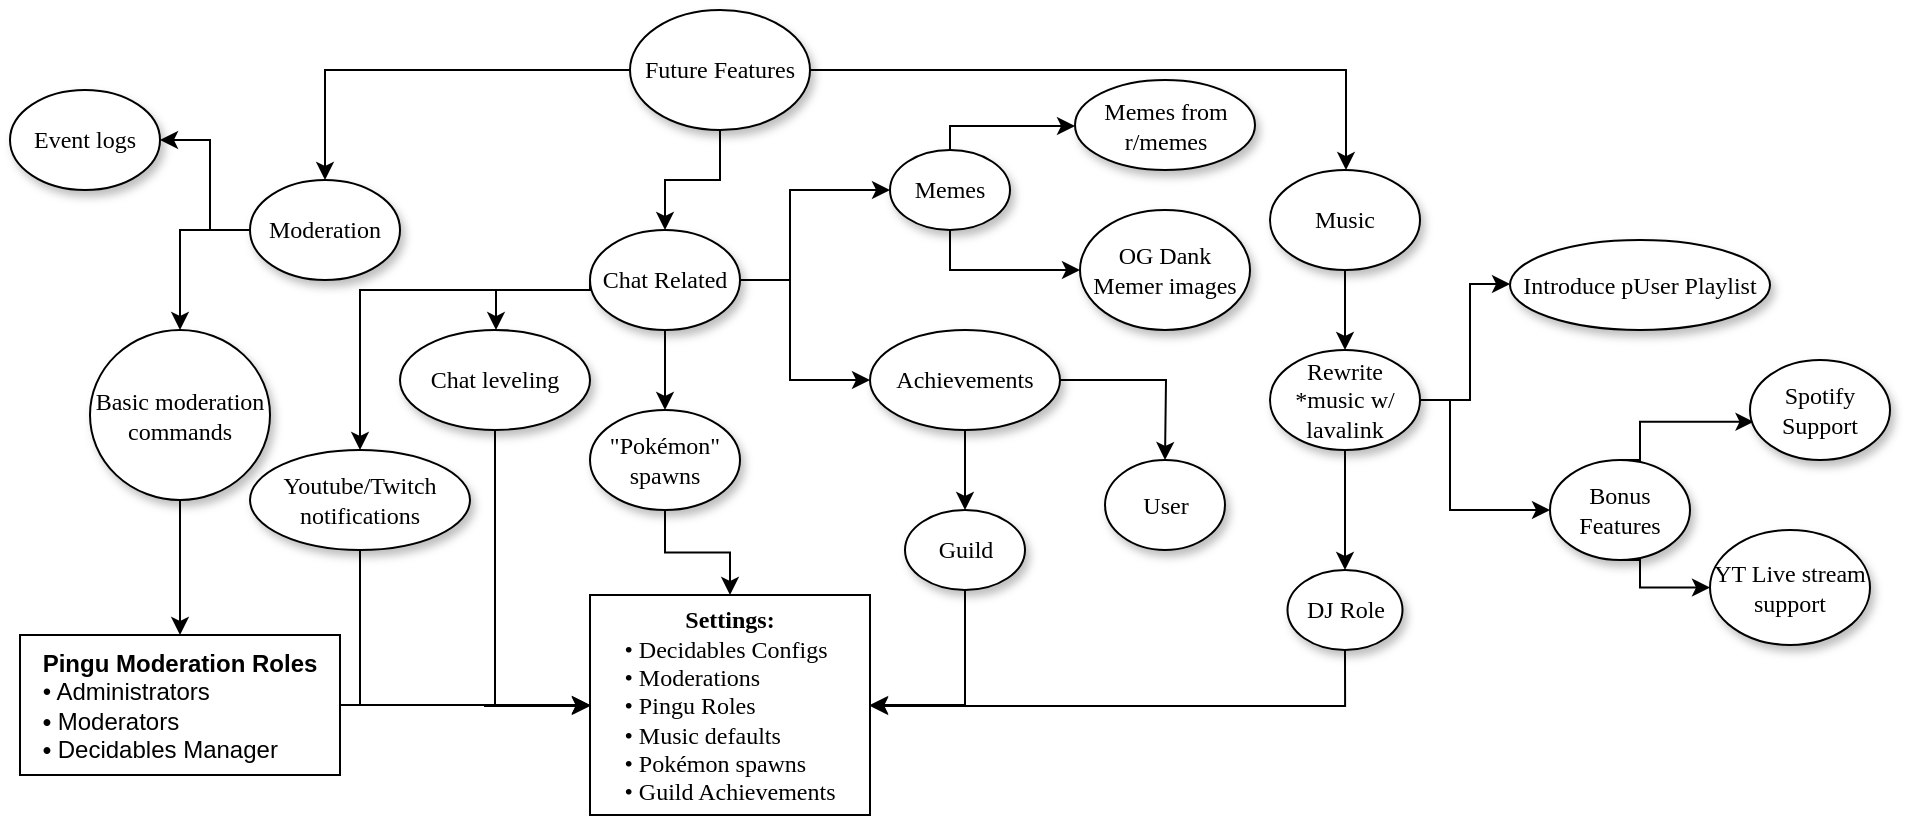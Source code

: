 <mxfile version="14.3.2" type="github">
  <diagram name="Page-1" id="42789a77-a242-8287-6e28-9cd8cfd52e62">
    <mxGraphModel dx="981" dy="526" grid="1" gridSize="10" guides="1" tooltips="1" connect="1" arrows="1" fold="1" page="1" pageScale="1" pageWidth="1100" pageHeight="850" background="#ffffff" math="0" shadow="0">
      <root>
        <mxCell id="0" />
        <mxCell id="1" parent="0" />
        <mxCell id="b5unjpM85PukVAABPI-D-8" value="" style="edgeStyle=orthogonalEdgeStyle;rounded=0;orthogonalLoop=1;jettySize=auto;html=1;" edge="1" parent="1" source="1ea317790d2ca983-1" target="b5unjpM85PukVAABPI-D-1">
          <mxGeometry relative="1" as="geometry">
            <Array as="points">
              <mxPoint x="808" y="30" />
            </Array>
          </mxGeometry>
        </mxCell>
        <mxCell id="b5unjpM85PukVAABPI-D-9" value="" style="edgeStyle=orthogonalEdgeStyle;rounded=0;orthogonalLoop=1;jettySize=auto;html=1;" edge="1" parent="1" source="1ea317790d2ca983-1" target="1ea317790d2ca983-9">
          <mxGeometry relative="1" as="geometry" />
        </mxCell>
        <mxCell id="b5unjpM85PukVAABPI-D-93" style="edgeStyle=orthogonalEdgeStyle;rounded=0;orthogonalLoop=1;jettySize=auto;html=1;exitX=0.5;exitY=1;exitDx=0;exitDy=0;" edge="1" parent="1" source="1ea317790d2ca983-1" target="1ea317790d2ca983-2">
          <mxGeometry relative="1" as="geometry" />
        </mxCell>
        <mxCell id="1ea317790d2ca983-1" value="Future Features" style="ellipse;whiteSpace=wrap;html=1;rounded=0;shadow=1;comic=0;labelBackgroundColor=none;strokeWidth=1;fontFamily=Verdana;fontSize=12;align=center;" parent="1" vertex="1">
          <mxGeometry x="450" width="90" height="60" as="geometry" />
        </mxCell>
        <mxCell id="b5unjpM85PukVAABPI-D-21" style="edgeStyle=orthogonalEdgeStyle;rounded=0;orthogonalLoop=1;jettySize=auto;html=1;" edge="1" parent="1" source="1ea317790d2ca983-2" target="b5unjpM85PukVAABPI-D-20">
          <mxGeometry relative="1" as="geometry" />
        </mxCell>
        <mxCell id="b5unjpM85PukVAABPI-D-76" style="edgeStyle=orthogonalEdgeStyle;rounded=0;orthogonalLoop=1;jettySize=auto;html=1;" edge="1" parent="1" source="1ea317790d2ca983-2" target="b5unjpM85PukVAABPI-D-14">
          <mxGeometry relative="1" as="geometry">
            <Array as="points">
              <mxPoint x="467" y="140" />
              <mxPoint x="383" y="140" />
            </Array>
          </mxGeometry>
        </mxCell>
        <mxCell id="b5unjpM85PukVAABPI-D-96" style="edgeStyle=orthogonalEdgeStyle;rounded=0;orthogonalLoop=1;jettySize=auto;html=1;exitX=0;exitY=0.5;exitDx=0;exitDy=0;" edge="1" parent="1" source="1ea317790d2ca983-2" target="b5unjpM85PukVAABPI-D-95">
          <mxGeometry relative="1" as="geometry">
            <Array as="points">
              <mxPoint x="430" y="140" />
              <mxPoint x="315" y="140" />
            </Array>
          </mxGeometry>
        </mxCell>
        <mxCell id="b5unjpM85PukVAABPI-D-109" style="edgeStyle=orthogonalEdgeStyle;rounded=0;orthogonalLoop=1;jettySize=auto;html=1;exitX=1;exitY=0.5;exitDx=0;exitDy=0;" edge="1" parent="1" source="1ea317790d2ca983-2" target="1ea317790d2ca983-7">
          <mxGeometry relative="1" as="geometry">
            <Array as="points">
              <mxPoint x="530" y="135" />
              <mxPoint x="530" y="185" />
            </Array>
          </mxGeometry>
        </mxCell>
        <mxCell id="b5unjpM85PukVAABPI-D-110" style="edgeStyle=orthogonalEdgeStyle;rounded=0;orthogonalLoop=1;jettySize=auto;html=1;exitX=1;exitY=0.5;exitDx=0;exitDy=0;" edge="1" parent="1" source="1ea317790d2ca983-2" target="b5unjpM85PukVAABPI-D-92">
          <mxGeometry relative="1" as="geometry">
            <Array as="points">
              <mxPoint x="530" y="135" />
              <mxPoint x="530" y="90" />
            </Array>
          </mxGeometry>
        </mxCell>
        <mxCell id="1ea317790d2ca983-2" value="&lt;span&gt;Chat Related&lt;/span&gt;" style="ellipse;whiteSpace=wrap;html=1;rounded=0;shadow=1;comic=0;labelBackgroundColor=none;strokeWidth=1;fontFamily=Verdana;fontSize=12;align=center;" parent="1" vertex="1">
          <mxGeometry x="430" y="110" width="75" height="50" as="geometry" />
        </mxCell>
        <mxCell id="1ea317790d2ca983-4" value="&lt;span&gt;Introduce pUser Playlist&lt;/span&gt;" style="ellipse;whiteSpace=wrap;html=1;rounded=0;shadow=1;comic=0;labelBackgroundColor=none;strokeWidth=1;fontFamily=Verdana;fontSize=12;align=center;" parent="1" vertex="1">
          <mxGeometry x="890" y="115" width="130" height="45" as="geometry" />
        </mxCell>
        <mxCell id="b5unjpM85PukVAABPI-D-113" style="edgeStyle=orthogonalEdgeStyle;rounded=0;orthogonalLoop=1;jettySize=auto;html=1;exitX=0.5;exitY=1;exitDx=0;exitDy=0;" edge="1" parent="1" source="1ea317790d2ca983-7" target="b5unjpM85PukVAABPI-D-37">
          <mxGeometry relative="1" as="geometry" />
        </mxCell>
        <mxCell id="b5unjpM85PukVAABPI-D-115" style="edgeStyle=orthogonalEdgeStyle;rounded=0;orthogonalLoop=1;jettySize=auto;html=1;exitX=1;exitY=0.5;exitDx=0;exitDy=0;entryX=0.5;entryY=0;entryDx=0;entryDy=0;" edge="1" parent="1" source="1ea317790d2ca983-7" target="b5unjpM85PukVAABPI-D-38">
          <mxGeometry relative="1" as="geometry">
            <Array as="points">
              <mxPoint x="718" y="185" />
              <mxPoint x="718" y="185" />
              <mxPoint x="718" y="185" />
            </Array>
          </mxGeometry>
        </mxCell>
        <mxCell id="1ea317790d2ca983-7" value="Achievements" style="ellipse;whiteSpace=wrap;html=1;rounded=0;shadow=1;comic=0;labelBackgroundColor=none;strokeWidth=1;fontFamily=Verdana;fontSize=12;align=center;" parent="1" vertex="1">
          <mxGeometry x="570" y="160" width="95" height="50" as="geometry" />
        </mxCell>
        <mxCell id="b5unjpM85PukVAABPI-D-80" style="edgeStyle=orthogonalEdgeStyle;rounded=0;orthogonalLoop=1;jettySize=auto;html=1;exitX=0;exitY=0.5;exitDx=0;exitDy=0;" edge="1" parent="1" source="1ea317790d2ca983-9" target="b5unjpM85PukVAABPI-D-4">
          <mxGeometry relative="1" as="geometry" />
        </mxCell>
        <mxCell id="b5unjpM85PukVAABPI-D-84" style="edgeStyle=orthogonalEdgeStyle;rounded=0;orthogonalLoop=1;jettySize=auto;html=1;exitX=0;exitY=0.5;exitDx=0;exitDy=0;" edge="1" parent="1" source="1ea317790d2ca983-9" target="1ea317790d2ca983-10">
          <mxGeometry relative="1" as="geometry">
            <Array as="points">
              <mxPoint x="240" y="110" />
              <mxPoint x="240" y="65" />
            </Array>
          </mxGeometry>
        </mxCell>
        <mxCell id="1ea317790d2ca983-9" value="Moderation" style="ellipse;whiteSpace=wrap;html=1;rounded=0;shadow=1;comic=0;labelBackgroundColor=none;strokeWidth=1;fontFamily=Verdana;fontSize=12;align=center;" parent="1" vertex="1">
          <mxGeometry x="260" y="85" width="75" height="50" as="geometry" />
        </mxCell>
        <mxCell id="1ea317790d2ca983-10" value="&lt;span&gt;Event logs&lt;/span&gt;" style="ellipse;whiteSpace=wrap;html=1;rounded=0;shadow=1;comic=0;labelBackgroundColor=none;strokeWidth=1;fontFamily=Verdana;fontSize=12;align=center;" parent="1" vertex="1">
          <mxGeometry x="140" y="40" width="75" height="50" as="geometry" />
        </mxCell>
        <mxCell id="b5unjpM85PukVAABPI-D-45" style="edgeStyle=orthogonalEdgeStyle;rounded=0;orthogonalLoop=1;jettySize=auto;html=1;exitX=0.5;exitY=1;exitDx=0;exitDy=0;" edge="1" parent="1" source="b5unjpM85PukVAABPI-D-1" target="1ea317790d2ca983-3">
          <mxGeometry relative="1" as="geometry">
            <mxPoint x="807.5" y="232.5" as="sourcePoint" />
          </mxGeometry>
        </mxCell>
        <mxCell id="b5unjpM85PukVAABPI-D-1" value="&lt;span&gt;Music&lt;/span&gt;" style="ellipse;whiteSpace=wrap;html=1;rounded=0;shadow=1;comic=0;labelBackgroundColor=none;strokeWidth=1;fontFamily=Verdana;fontSize=12;align=center;fontStyle=0" vertex="1" parent="1">
          <mxGeometry x="770" y="80" width="75" height="50" as="geometry" />
        </mxCell>
        <mxCell id="b5unjpM85PukVAABPI-D-46" style="edgeStyle=orthogonalEdgeStyle;rounded=0;orthogonalLoop=1;jettySize=auto;html=1;" edge="1" parent="1" source="1ea317790d2ca983-3" target="1ea317790d2ca983-4">
          <mxGeometry relative="1" as="geometry">
            <Array as="points">
              <mxPoint x="870" y="195" />
              <mxPoint x="870" y="137" />
            </Array>
          </mxGeometry>
        </mxCell>
        <mxCell id="b5unjpM85PukVAABPI-D-48" style="edgeStyle=orthogonalEdgeStyle;rounded=0;orthogonalLoop=1;jettySize=auto;html=1;entryX=0.5;entryY=0;entryDx=0;entryDy=0;" edge="1" parent="1" source="1ea317790d2ca983-3" target="b5unjpM85PukVAABPI-D-47">
          <mxGeometry relative="1" as="geometry" />
        </mxCell>
        <mxCell id="b5unjpM85PukVAABPI-D-86" style="edgeStyle=orthogonalEdgeStyle;rounded=0;orthogonalLoop=1;jettySize=auto;html=1;exitX=1;exitY=0.5;exitDx=0;exitDy=0;" edge="1" parent="1" source="1ea317790d2ca983-3" target="b5unjpM85PukVAABPI-D-85">
          <mxGeometry relative="1" as="geometry">
            <Array as="points">
              <mxPoint x="860" y="195" />
              <mxPoint x="860" y="250" />
            </Array>
          </mxGeometry>
        </mxCell>
        <mxCell id="1ea317790d2ca983-3" value="&lt;span&gt;Rewrite *music w/ lavalink&lt;/span&gt;" style="ellipse;whiteSpace=wrap;html=1;rounded=0;shadow=1;comic=0;labelBackgroundColor=none;strokeWidth=1;fontFamily=Verdana;fontSize=12;align=center;" parent="1" vertex="1">
          <mxGeometry x="770" y="170" width="75" height="50" as="geometry" />
        </mxCell>
        <mxCell id="b5unjpM85PukVAABPI-D-81" style="edgeStyle=orthogonalEdgeStyle;rounded=0;orthogonalLoop=1;jettySize=auto;html=1;exitX=0.5;exitY=1;exitDx=0;exitDy=0;entryX=0.5;entryY=0;entryDx=0;entryDy=0;" edge="1" parent="1" source="b5unjpM85PukVAABPI-D-4" target="b5unjpM85PukVAABPI-D-27">
          <mxGeometry relative="1" as="geometry" />
        </mxCell>
        <mxCell id="b5unjpM85PukVAABPI-D-4" value="&lt;span&gt;Basic moderation commands&lt;/span&gt;" style="ellipse;whiteSpace=wrap;html=1;rounded=0;shadow=1;comic=0;labelBackgroundColor=none;strokeWidth=1;fontFamily=Verdana;fontSize=12;align=center;" vertex="1" parent="1">
          <mxGeometry x="180" y="160" width="90" height="85" as="geometry" />
        </mxCell>
        <mxCell id="b5unjpM85PukVAABPI-D-83" style="edgeStyle=orthogonalEdgeStyle;rounded=0;orthogonalLoop=1;jettySize=auto;html=1;exitX=0.5;exitY=1;exitDx=0;exitDy=0;" edge="1" parent="1" source="b5unjpM85PukVAABPI-D-14" target="b5unjpM85PukVAABPI-D-28">
          <mxGeometry relative="1" as="geometry">
            <Array as="points">
              <mxPoint x="377" y="348" />
              <mxPoint x="500" y="348" />
            </Array>
          </mxGeometry>
        </mxCell>
        <mxCell id="b5unjpM85PukVAABPI-D-14" value="Chat leveling" style="ellipse;whiteSpace=wrap;html=1;rounded=0;shadow=1;comic=0;labelBackgroundColor=none;strokeWidth=1;fontFamily=Verdana;fontSize=12;align=center;" vertex="1" parent="1">
          <mxGeometry x="335" y="160" width="95" height="50" as="geometry" />
        </mxCell>
        <mxCell id="b5unjpM85PukVAABPI-D-69" style="edgeStyle=orthogonalEdgeStyle;rounded=0;orthogonalLoop=1;jettySize=auto;html=1;" edge="1" parent="1" source="b5unjpM85PukVAABPI-D-20" target="b5unjpM85PukVAABPI-D-28">
          <mxGeometry relative="1" as="geometry" />
        </mxCell>
        <mxCell id="b5unjpM85PukVAABPI-D-20" value="&lt;span&gt;&quot;Pokémon&quot; spawns&lt;/span&gt;" style="ellipse;whiteSpace=wrap;html=1;rounded=0;shadow=1;comic=0;labelBackgroundColor=none;strokeWidth=1;fontFamily=Verdana;fontSize=12;align=center;" vertex="1" parent="1">
          <mxGeometry x="430" y="200" width="75" height="50" as="geometry" />
        </mxCell>
        <mxCell id="b5unjpM85PukVAABPI-D-82" style="edgeStyle=orthogonalEdgeStyle;rounded=0;orthogonalLoop=1;jettySize=auto;html=1;exitX=1;exitY=0.5;exitDx=0;exitDy=0;" edge="1" parent="1" source="b5unjpM85PukVAABPI-D-27" target="b5unjpM85PukVAABPI-D-28">
          <mxGeometry relative="1" as="geometry" />
        </mxCell>
        <mxCell id="b5unjpM85PukVAABPI-D-27" value="&lt;span&gt;Pingu Moderation Roles&lt;br&gt;&lt;div style=&quot;text-align: left&quot;&gt;&lt;span style=&quot;font-weight: 400&quot;&gt;• Administrators&lt;/span&gt;&lt;/div&gt;&lt;/span&gt;&lt;span style=&quot;font-weight: 400&quot;&gt;&lt;div style=&quot;text-align: left&quot;&gt;&lt;span style=&quot;font-weight: bold&quot;&gt;• &lt;/span&gt;&lt;span&gt;Moderators&lt;/span&gt;&lt;/div&gt;&lt;/span&gt;&lt;span style=&quot;font-weight: normal&quot;&gt;&lt;div style=&quot;text-align: left&quot;&gt;&lt;span style=&quot;font-weight: bold&quot;&gt;• &lt;/span&gt;&lt;span&gt;Decidables Manager&lt;/span&gt;&lt;/div&gt;&lt;/span&gt;&lt;span style=&quot;color: rgba(0 , 0 , 0 , 0) ; font-family: monospace ; font-size: 0px&quot;&gt;• Oug%3CmxGraphModel%3E%3Croot%3E%3CmxCell%20id%3D%220%22%2F%3E%3CmxCell%20id%3D%221%22%20parent%3D%220%22%2F%3E%3CmxCell%20id%3D%222%22%20value%3D%22%26lt%3Bspan%26gt%3BMusic%26lt%3B%2Fspan%26gt%3B%22%20style%3D%22ellipse%3BwhiteSpace%3Dwrap%3Bhtml%3D1%3Brounded%3D0%3Bshadow%3D1%3Bcomic%3D0%3BlabelBackgroundColor%3Dnone%3BstrokeWidth%3D1%3BfontFamily%3DVerdana%3BfontSize%3D12%3Balign%3Dcenter%3B%22%20vertex%3D%221%22%20parent%3D%221%22%3E%3CmxGeometry%20x%3D%22615%22%20y%3D%2285%22%20width%3D%2275%22%20height%3D%2250%22%20as%3D%22geometry%22%2F%3E%3C%2FmxCell%3E%3C%2Froot%3E%3C%2FmxGraphModel%3EeeeeeeeBeeetererereyree&lt;/span&gt;" style="whiteSpace=wrap;html=1;align=center;fontStyle=1;verticalAlign=top;" vertex="1" parent="1">
          <mxGeometry x="145" y="312.5" width="160" height="70" as="geometry" />
        </mxCell>
        <mxCell id="b5unjpM85PukVAABPI-D-28" value="&lt;b&gt;&lt;span style=&quot;font-family: &amp;#34;verdana&amp;#34;&quot;&gt;Settings:&lt;/span&gt;&lt;br style=&quot;font-family: &amp;#34;verdana&amp;#34;&quot;&gt;&lt;div style=&quot;text-align: left&quot;&gt;&lt;span style=&quot;font-family: &amp;#34;verdana&amp;#34; ; font-weight: normal&quot;&gt;• Decidables Configs&lt;/span&gt;&lt;/div&gt;&lt;/b&gt;&lt;span style=&quot;font-family: &amp;#34;verdana&amp;#34;&quot;&gt;&lt;div style=&quot;text-align: left&quot;&gt;&lt;span&gt;• Moderations&lt;/span&gt;&lt;/div&gt;&lt;div style=&quot;text-align: left&quot;&gt;&lt;span&gt;• Pingu Roles&lt;/span&gt;&lt;/div&gt;&lt;/span&gt;&lt;span style=&quot;font-family: &amp;#34;verdana&amp;#34;&quot;&gt;&lt;div style=&quot;text-align: left&quot;&gt;&lt;span&gt;• Music defaults&lt;/span&gt;&lt;/div&gt;&lt;/span&gt;&lt;div style=&quot;text-align: left ; font-family: &amp;#34;verdana&amp;#34;&quot;&gt;• Pokémon spawns&lt;/div&gt;&lt;div style=&quot;text-align: left ; font-family: &amp;#34;verdana&amp;#34;&quot;&gt;• Guild Achievements&lt;/div&gt;" style="whiteSpace=wrap;html=1;strokeColor=#000000;align=center;" vertex="1" parent="1">
          <mxGeometry x="430" y="292.5" width="140" height="110" as="geometry" />
        </mxCell>
        <mxCell id="b5unjpM85PukVAABPI-D-38" value="User" style="ellipse;whiteSpace=wrap;html=1;rounded=0;shadow=1;comic=0;labelBackgroundColor=none;strokeWidth=1;fontFamily=Verdana;fontSize=12;align=center;" vertex="1" parent="1">
          <mxGeometry x="687.5" y="225" width="60" height="45" as="geometry" />
        </mxCell>
        <mxCell id="b5unjpM85PukVAABPI-D-78" style="edgeStyle=orthogonalEdgeStyle;rounded=0;orthogonalLoop=1;jettySize=auto;html=1;" edge="1" parent="1" source="b5unjpM85PukVAABPI-D-47" target="b5unjpM85PukVAABPI-D-28">
          <mxGeometry relative="1" as="geometry">
            <Array as="points">
              <mxPoint x="808" y="348" />
            </Array>
          </mxGeometry>
        </mxCell>
        <mxCell id="b5unjpM85PukVAABPI-D-47" value="DJ Role" style="ellipse;whiteSpace=wrap;html=1;rounded=0;shadow=1;comic=0;labelBackgroundColor=none;strokeWidth=1;fontFamily=Verdana;fontSize=12;align=center;" vertex="1" parent="1">
          <mxGeometry x="778.75" y="280" width="57.5" height="40" as="geometry" />
        </mxCell>
        <mxCell id="b5unjpM85PukVAABPI-D-114" style="edgeStyle=orthogonalEdgeStyle;rounded=0;orthogonalLoop=1;jettySize=auto;html=1;exitX=0.5;exitY=1;exitDx=0;exitDy=0;entryX=1;entryY=0.5;entryDx=0;entryDy=0;" edge="1" parent="1" source="b5unjpM85PukVAABPI-D-37" target="b5unjpM85PukVAABPI-D-28">
          <mxGeometry relative="1" as="geometry" />
        </mxCell>
        <mxCell id="b5unjpM85PukVAABPI-D-37" value="Guild" style="ellipse;whiteSpace=wrap;html=1;rounded=0;shadow=1;comic=0;labelBackgroundColor=none;strokeWidth=1;fontFamily=Verdana;fontSize=12;align=center;" vertex="1" parent="1">
          <mxGeometry x="587.5" y="250" width="60" height="40" as="geometry" />
        </mxCell>
        <mxCell id="b5unjpM85PukVAABPI-D-89" style="edgeStyle=orthogonalEdgeStyle;rounded=0;orthogonalLoop=1;jettySize=auto;html=1;exitX=0.5;exitY=1;exitDx=0;exitDy=0;entryX=0;entryY=0.5;entryDx=0;entryDy=0;" edge="1" parent="1" source="b5unjpM85PukVAABPI-D-85" target="b5unjpM85PukVAABPI-D-88">
          <mxGeometry relative="1" as="geometry">
            <mxPoint x="950" y="345" as="targetPoint" />
            <Array as="points">
              <mxPoint x="955" y="289" />
            </Array>
          </mxGeometry>
        </mxCell>
        <mxCell id="b5unjpM85PukVAABPI-D-90" style="edgeStyle=orthogonalEdgeStyle;rounded=0;orthogonalLoop=1;jettySize=auto;html=1;exitX=0.5;exitY=0;exitDx=0;exitDy=0;entryX=0.025;entryY=0.618;entryDx=0;entryDy=0;entryPerimeter=0;" edge="1" parent="1" source="b5unjpM85PukVAABPI-D-85" target="b5unjpM85PukVAABPI-D-87">
          <mxGeometry relative="1" as="geometry">
            <Array as="points">
              <mxPoint x="955" y="225" />
              <mxPoint x="955" y="206" />
            </Array>
          </mxGeometry>
        </mxCell>
        <mxCell id="b5unjpM85PukVAABPI-D-85" value="Bonus Features" style="ellipse;whiteSpace=wrap;html=1;rounded=0;shadow=1;comic=0;labelBackgroundColor=none;strokeWidth=1;fontFamily=Verdana;fontSize=12;align=center;" vertex="1" parent="1">
          <mxGeometry x="910" y="225" width="70" height="50" as="geometry" />
        </mxCell>
        <mxCell id="b5unjpM85PukVAABPI-D-87" value="Spotify Support" style="ellipse;whiteSpace=wrap;html=1;rounded=0;shadow=1;comic=0;labelBackgroundColor=none;strokeWidth=1;fontFamily=Verdana;fontSize=12;align=center;" vertex="1" parent="1">
          <mxGeometry x="1010" y="175" width="70" height="50" as="geometry" />
        </mxCell>
        <mxCell id="b5unjpM85PukVAABPI-D-88" value="YT Live stream support" style="ellipse;whiteSpace=wrap;html=1;rounded=0;shadow=1;comic=0;labelBackgroundColor=none;strokeWidth=1;fontFamily=Verdana;fontSize=12;align=center;" vertex="1" parent="1">
          <mxGeometry x="990" y="260" width="80" height="57.5" as="geometry" />
        </mxCell>
        <mxCell id="b5unjpM85PukVAABPI-D-111" style="edgeStyle=orthogonalEdgeStyle;rounded=0;orthogonalLoop=1;jettySize=auto;html=1;exitX=0.5;exitY=0;exitDx=0;exitDy=0;" edge="1" parent="1" source="b5unjpM85PukVAABPI-D-92" target="b5unjpM85PukVAABPI-D-103">
          <mxGeometry relative="1" as="geometry">
            <Array as="points">
              <mxPoint x="610" y="58" />
            </Array>
          </mxGeometry>
        </mxCell>
        <mxCell id="b5unjpM85PukVAABPI-D-112" style="edgeStyle=orthogonalEdgeStyle;rounded=0;orthogonalLoop=1;jettySize=auto;html=1;exitX=0.5;exitY=1;exitDx=0;exitDy=0;" edge="1" parent="1" source="b5unjpM85PukVAABPI-D-92" target="b5unjpM85PukVAABPI-D-105">
          <mxGeometry relative="1" as="geometry" />
        </mxCell>
        <mxCell id="b5unjpM85PukVAABPI-D-92" value="Memes" style="ellipse;whiteSpace=wrap;html=1;rounded=0;shadow=1;comic=0;labelBackgroundColor=none;strokeWidth=1;fontFamily=Verdana;fontSize=12;align=center;" vertex="1" parent="1">
          <mxGeometry x="580" y="70" width="60" height="40" as="geometry" />
        </mxCell>
        <mxCell id="b5unjpM85PukVAABPI-D-98" style="edgeStyle=orthogonalEdgeStyle;rounded=0;orthogonalLoop=1;jettySize=auto;html=1;exitX=0.5;exitY=1;exitDx=0;exitDy=0;entryX=0;entryY=0.5;entryDx=0;entryDy=0;" edge="1" parent="1" source="b5unjpM85PukVAABPI-D-95" target="b5unjpM85PukVAABPI-D-28">
          <mxGeometry relative="1" as="geometry" />
        </mxCell>
        <mxCell id="b5unjpM85PukVAABPI-D-95" value="Youtube/Twitch notifications" style="ellipse;whiteSpace=wrap;html=1;rounded=0;shadow=1;comic=0;labelBackgroundColor=none;strokeWidth=1;fontFamily=Verdana;fontSize=12;align=center;" vertex="1" parent="1">
          <mxGeometry x="260" y="220" width="110" height="50" as="geometry" />
        </mxCell>
        <mxCell id="b5unjpM85PukVAABPI-D-103" value="Memes from r/memes" style="ellipse;whiteSpace=wrap;html=1;rounded=0;shadow=1;comic=0;labelBackgroundColor=none;strokeWidth=1;fontFamily=Verdana;fontSize=12;align=center;" vertex="1" parent="1">
          <mxGeometry x="672.5" y="35" width="90" height="45" as="geometry" />
        </mxCell>
        <mxCell id="b5unjpM85PukVAABPI-D-105" value="OG Dank Memer images" style="ellipse;whiteSpace=wrap;html=1;rounded=0;shadow=1;comic=0;labelBackgroundColor=none;strokeWidth=1;fontFamily=Verdana;fontSize=12;align=center;" vertex="1" parent="1">
          <mxGeometry x="675" y="100" width="85" height="60" as="geometry" />
        </mxCell>
      </root>
    </mxGraphModel>
  </diagram>
</mxfile>
